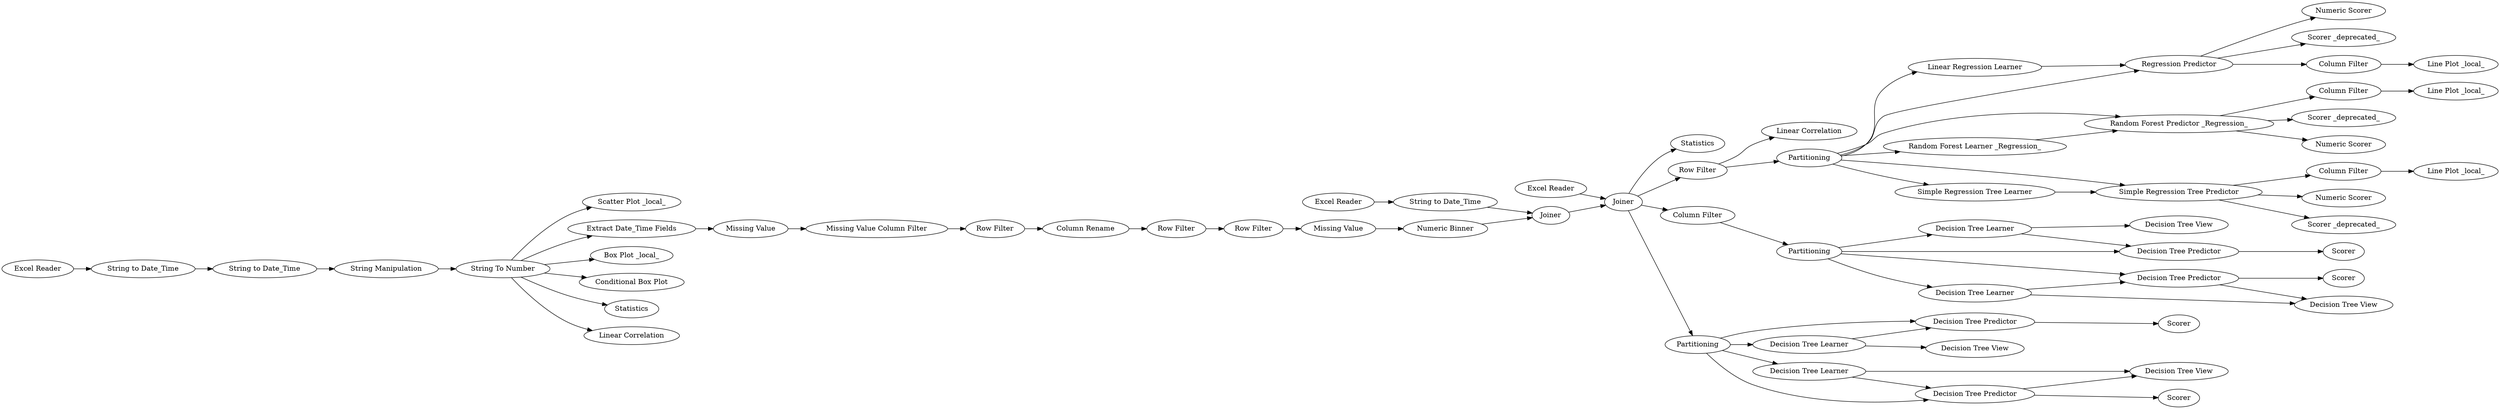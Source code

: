 digraph {
	"2416092500312831022_54" [label=Joiner]
	"2416092500312831022_6" [label="Scatter Plot _local_"]
	"2416092500312831022_8" [label="Extract Date_Time Fields"]
	"2416092500312831022_73" [label="Column Filter"]
	"2416092500312831022_66" [label="Random Forest Predictor _Regression_"]
	"2416092500312831022_86" [label="Decision Tree Predictor"]
	"2416092500312831022_92" [label=Statistics]
	"2416092500312831022_74" [label="Line Plot _local_"]
	"2416092500312831022_16" [label="Row Filter"]
	"2416092500312831022_1" [label="Excel Reader"]
	"2416092500312831022_70" [label="Column Filter"]
	"2416092500312831022_72" [label="Numeric Scorer"]
	"2416092500312831022_64" [label="Simple Regression Tree Predictor"]
	"2416092500312831022_78" [label="Row Filter"]
	"2416092500312831022_82" [label="Row Filter"]
	"2416092500312831022_106" [label="Decision Tree Learner"]
	"2416092500312831022_59" [label="Linear Regression Learner"]
	"2416092500312831022_81" [label="Row Filter"]
	"2416092500312831022_111" [label="Decision Tree Predictor"]
	"2416092500312831022_4" [label="Box Plot _local_"]
	"2416092500312831022_5" [label="Conditional Box Plot"]
	"2416092500312831022_62" [label="Line Plot _local_"]
	"2416092500312831022_113" [label=Scorer]
	"2416092500312831022_14" [label="Missing Value Column Filter"]
	"2416092500312831022_65" [label="Random Forest Learner _Regression_"]
	"2416092500312831022_102" [label="Decision Tree View"]
	"2416092500312831022_88" [label=Scorer]
	"2416092500312831022_56" [label="String to Date_Time"]
	"2416092500312831022_76" [label="Numeric Scorer"]
	"2416092500312831022_68" [label="Scorer _deprecated_"]
	"2416092500312831022_58" [label=Partitioning]
	"2416092500312831022_60" [label="Regression Predictor"]
	"2416092500312831022_90" [label="Excel Reader"]
	"2416092500312831022_107" [label="Decision Tree Predictor"]
	"2416092500312831022_63" [label="Simple Regression Tree Learner"]
	"2416092500312831022_20" [label="String to Date_Time"]
	"2416092500312831022_77" [label="Missing Value"]
	"2416092500312831022_89" [label=Scorer]
	"2416092500312831022_98" [label="Scorer _deprecated_"]
	"2416092500312831022_85" [label=Partitioning]
	"2416092500312831022_103" [label="Column Filter"]
	"2416092500312831022_97" [label="Scorer _deprecated_"]
	"2416092500312831022_83" [label="Decision Tree Learner"]
	"2416092500312831022_99" [label="Column Rename"]
	"2416092500312831022_112" [label="Decision Tree Learner"]
	"2416092500312831022_104" [label="Decision Tree View"]
	"2416092500312831022_79" [label="Numeric Binner"]
	"2416092500312831022_75" [label="Numeric Scorer"]
	"2416092500312831022_2" [label="String To Number"]
	"2416092500312831022_55" [label="Excel Reader"]
	"2416092500312831022_71" [label="Line Plot _local_"]
	"2416092500312831022_61" [label="Column Filter"]
	"2416092500312831022_91" [label=Joiner]
	"2416092500312831022_3" [label=Statistics]
	"2416092500312831022_105" [label="Decision Tree View"]
	"2416092500312831022_87" [label="Decision Tree Learner"]
	"2416092500312831022_114" [label=Scorer]
	"2416092500312831022_80" [label="String Manipulation"]
	"2416092500312831022_108" [label=Partitioning]
	"2416092500312831022_110" [label="Decision Tree View"]
	"2416092500312831022_15" [label="Missing Value"]
	"2416092500312831022_84" [label="Decision Tree Predictor"]
	"2416092500312831022_93" [label="Linear Correlation"]
	"2416092500312831022_7" [label="Linear Correlation"]
	"2416092500312831022_19" [label="String to Date_Time"]
	"2416092500312831022_91" -> "2416092500312831022_103"
	"2416092500312831022_60" -> "2416092500312831022_76"
	"2416092500312831022_56" -> "2416092500312831022_54"
	"2416092500312831022_91" -> "2416092500312831022_92"
	"2416092500312831022_64" -> "2416092500312831022_68"
	"2416092500312831022_111" -> "2416092500312831022_114"
	"2416092500312831022_73" -> "2416092500312831022_74"
	"2416092500312831022_59" -> "2416092500312831022_60"
	"2416092500312831022_58" -> "2416092500312831022_63"
	"2416092500312831022_112" -> "2416092500312831022_111"
	"2416092500312831022_2" -> "2416092500312831022_3"
	"2416092500312831022_82" -> "2416092500312831022_93"
	"2416092500312831022_2" -> "2416092500312831022_6"
	"2416092500312831022_61" -> "2416092500312831022_62"
	"2416092500312831022_80" -> "2416092500312831022_2"
	"2416092500312831022_60" -> "2416092500312831022_97"
	"2416092500312831022_66" -> "2416092500312831022_75"
	"2416092500312831022_63" -> "2416092500312831022_64"
	"2416092500312831022_85" -> "2416092500312831022_84"
	"2416092500312831022_85" -> "2416092500312831022_87"
	"2416092500312831022_58" -> "2416092500312831022_60"
	"2416092500312831022_79" -> "2416092500312831022_54"
	"2416092500312831022_54" -> "2416092500312831022_91"
	"2416092500312831022_77" -> "2416092500312831022_14"
	"2416092500312831022_86" -> "2416092500312831022_89"
	"2416092500312831022_55" -> "2416092500312831022_56"
	"2416092500312831022_20" -> "2416092500312831022_80"
	"2416092500312831022_87" -> "2416092500312831022_86"
	"2416092500312831022_14" -> "2416092500312831022_16"
	"2416092500312831022_19" -> "2416092500312831022_20"
	"2416092500312831022_106" -> "2416092500312831022_110"
	"2416092500312831022_2" -> "2416092500312831022_7"
	"2416092500312831022_87" -> "2416092500312831022_104"
	"2416092500312831022_84" -> "2416092500312831022_88"
	"2416092500312831022_66" -> "2416092500312831022_98"
	"2416092500312831022_108" -> "2416092500312831022_112"
	"2416092500312831022_85" -> "2416092500312831022_86"
	"2416092500312831022_83" -> "2416092500312831022_102"
	"2416092500312831022_83" -> "2416092500312831022_84"
	"2416092500312831022_90" -> "2416092500312831022_91"
	"2416092500312831022_65" -> "2416092500312831022_66"
	"2416092500312831022_81" -> "2416092500312831022_15"
	"2416092500312831022_58" -> "2416092500312831022_59"
	"2416092500312831022_8" -> "2416092500312831022_77"
	"2416092500312831022_64" -> "2416092500312831022_70"
	"2416092500312831022_106" -> "2416092500312831022_107"
	"2416092500312831022_15" -> "2416092500312831022_79"
	"2416092500312831022_103" -> "2416092500312831022_85"
	"2416092500312831022_107" -> "2416092500312831022_113"
	"2416092500312831022_78" -> "2416092500312831022_81"
	"2416092500312831022_108" -> "2416092500312831022_107"
	"2416092500312831022_108" -> "2416092500312831022_111"
	"2416092500312831022_1" -> "2416092500312831022_19"
	"2416092500312831022_85" -> "2416092500312831022_83"
	"2416092500312831022_108" -> "2416092500312831022_106"
	"2416092500312831022_84" -> "2416092500312831022_102"
	"2416092500312831022_2" -> "2416092500312831022_5"
	"2416092500312831022_82" -> "2416092500312831022_58"
	"2416092500312831022_91" -> "2416092500312831022_108"
	"2416092500312831022_16" -> "2416092500312831022_99"
	"2416092500312831022_99" -> "2416092500312831022_78"
	"2416092500312831022_70" -> "2416092500312831022_71"
	"2416092500312831022_91" -> "2416092500312831022_82"
	"2416092500312831022_2" -> "2416092500312831022_4"
	"2416092500312831022_58" -> "2416092500312831022_64"
	"2416092500312831022_58" -> "2416092500312831022_65"
	"2416092500312831022_58" -> "2416092500312831022_66"
	"2416092500312831022_64" -> "2416092500312831022_72"
	"2416092500312831022_60" -> "2416092500312831022_61"
	"2416092500312831022_2" -> "2416092500312831022_8"
	"2416092500312831022_112" -> "2416092500312831022_105"
	"2416092500312831022_66" -> "2416092500312831022_73"
	"2416092500312831022_107" -> "2416092500312831022_110"
	rankdir=LR
}
